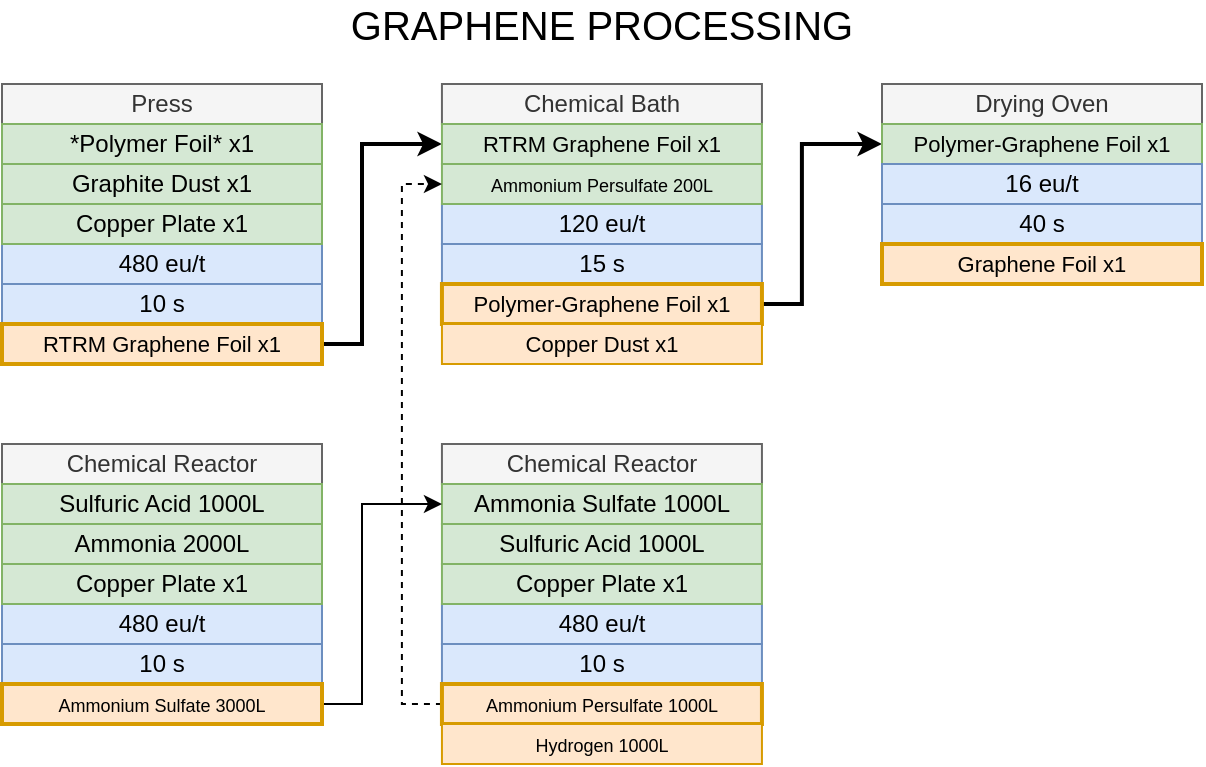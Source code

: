 <mxfile version="14.9.5" type="github">
  <diagram id="w5-J0piGMqYhjDj3E7p-" name="Страница 1">
    <mxGraphModel dx="813" dy="459" grid="1" gridSize="10" guides="1" tooltips="1" connect="1" arrows="1" fold="1" page="1" pageScale="1" pageWidth="827" pageHeight="1169" math="0" shadow="0">
      <root>
        <mxCell id="0" />
        <mxCell id="1" parent="0" />
        <mxCell id="8X1PiYoF59AKzcX1zDKP-1" value="Press" style="rounded=0;whiteSpace=wrap;html=1;shadow=0;glass=0;sketch=0;strokeWidth=1;fillColor=#f5f5f5;strokeColor=#666666;fontColor=#333333;" vertex="1" parent="1">
          <mxGeometry x="114" y="60" width="160" height="20" as="geometry" />
        </mxCell>
        <mxCell id="8X1PiYoF59AKzcX1zDKP-2" value="*Polymer Foil* x1" style="rounded=0;whiteSpace=wrap;html=1;shadow=0;glass=0;sketch=0;strokeWidth=1;fillColor=#d5e8d4;strokeColor=#82b366;" vertex="1" parent="1">
          <mxGeometry x="114" y="80" width="160" height="20" as="geometry" />
        </mxCell>
        <mxCell id="8X1PiYoF59AKzcX1zDKP-3" value="10 s" style="rounded=0;whiteSpace=wrap;html=1;shadow=0;glass=0;sketch=0;strokeWidth=1;fillColor=#dae8fc;strokeColor=#6c8ebf;" vertex="1" parent="1">
          <mxGeometry x="114" y="160" width="160" height="20" as="geometry" />
        </mxCell>
        <mxCell id="8X1PiYoF59AKzcX1zDKP-4" value="480 eu/t" style="rounded=0;whiteSpace=wrap;html=1;shadow=0;glass=0;sketch=0;strokeWidth=1;fillColor=#dae8fc;strokeColor=#6c8ebf;" vertex="1" parent="1">
          <mxGeometry x="114" y="140" width="160" height="20" as="geometry" />
        </mxCell>
        <mxCell id="8X1PiYoF59AKzcX1zDKP-30" style="edgeStyle=orthogonalEdgeStyle;rounded=0;orthogonalLoop=1;jettySize=auto;html=1;entryX=0;entryY=0.5;entryDx=0;entryDy=0;strokeWidth=2;" edge="1" parent="1" source="8X1PiYoF59AKzcX1zDKP-5" target="8X1PiYoF59AKzcX1zDKP-15">
          <mxGeometry relative="1" as="geometry">
            <Array as="points">
              <mxPoint x="294" y="190" />
              <mxPoint x="294" y="90" />
            </Array>
          </mxGeometry>
        </mxCell>
        <mxCell id="8X1PiYoF59AKzcX1zDKP-5" value="&lt;font style=&quot;font-size: 11px&quot;&gt;RTRM Graphene Foil x1&lt;/font&gt;" style="rounded=0;whiteSpace=wrap;html=1;shadow=0;glass=0;sketch=0;strokeWidth=2;fillColor=#ffe6cc;strokeColor=#d79b00;" vertex="1" parent="1">
          <mxGeometry x="114" y="180" width="160" height="20" as="geometry" />
        </mxCell>
        <mxCell id="8X1PiYoF59AKzcX1zDKP-11" value="Graphite Dust x1" style="rounded=0;whiteSpace=wrap;html=1;shadow=0;glass=0;sketch=0;strokeWidth=1;fillColor=#d5e8d4;strokeColor=#82b366;" vertex="1" parent="1">
          <mxGeometry x="114" y="100" width="160" height="20" as="geometry" />
        </mxCell>
        <mxCell id="8X1PiYoF59AKzcX1zDKP-12" value="Copper Plate x1" style="rounded=0;whiteSpace=wrap;html=1;shadow=0;glass=0;sketch=0;strokeWidth=1;fillColor=#d5e8d4;strokeColor=#82b366;" vertex="1" parent="1">
          <mxGeometry x="114" y="120" width="160" height="20" as="geometry" />
        </mxCell>
        <mxCell id="8X1PiYoF59AKzcX1zDKP-14" value="Chemical Bath" style="rounded=0;whiteSpace=wrap;html=1;shadow=0;glass=0;sketch=0;strokeWidth=1;fillColor=#f5f5f5;strokeColor=#666666;fontColor=#333333;" vertex="1" parent="1">
          <mxGeometry x="333.97" y="60" width="160" height="20" as="geometry" />
        </mxCell>
        <mxCell id="8X1PiYoF59AKzcX1zDKP-15" value="&lt;span style=&quot;font-size: 11px&quot;&gt;RTRM Graphene Foil x1&lt;/span&gt;" style="rounded=0;whiteSpace=wrap;html=1;shadow=0;glass=0;sketch=0;strokeWidth=1;fillColor=#d5e8d4;strokeColor=#82b366;" vertex="1" parent="1">
          <mxGeometry x="333.97" y="80" width="160" height="20" as="geometry" />
        </mxCell>
        <mxCell id="8X1PiYoF59AKzcX1zDKP-16" value="15 s" style="rounded=0;whiteSpace=wrap;html=1;shadow=0;glass=0;sketch=0;strokeWidth=1;fillColor=#dae8fc;strokeColor=#6c8ebf;" vertex="1" parent="1">
          <mxGeometry x="333.97" y="140" width="160" height="20" as="geometry" />
        </mxCell>
        <mxCell id="8X1PiYoF59AKzcX1zDKP-17" value="120 eu/t" style="rounded=0;whiteSpace=wrap;html=1;shadow=0;glass=0;sketch=0;strokeWidth=1;fillColor=#dae8fc;strokeColor=#6c8ebf;" vertex="1" parent="1">
          <mxGeometry x="333.97" y="120" width="160" height="20" as="geometry" />
        </mxCell>
        <mxCell id="8X1PiYoF59AKzcX1zDKP-31" style="edgeStyle=orthogonalEdgeStyle;rounded=0;orthogonalLoop=1;jettySize=auto;html=1;entryX=0;entryY=0.5;entryDx=0;entryDy=0;strokeWidth=2;" edge="1" parent="1" source="8X1PiYoF59AKzcX1zDKP-18" target="8X1PiYoF59AKzcX1zDKP-24">
          <mxGeometry relative="1" as="geometry">
            <Array as="points">
              <mxPoint x="513.97" y="170" />
              <mxPoint x="513.97" y="90" />
            </Array>
          </mxGeometry>
        </mxCell>
        <mxCell id="8X1PiYoF59AKzcX1zDKP-18" value="&lt;font style=&quot;font-size: 11px&quot;&gt;Polymer-Graphene Foil x1&lt;/font&gt;" style="rounded=0;whiteSpace=wrap;html=1;shadow=0;glass=0;sketch=0;strokeWidth=2;fillColor=#ffe6cc;strokeColor=#d79b00;" vertex="1" parent="1">
          <mxGeometry x="333.97" y="160" width="160" height="20" as="geometry" />
        </mxCell>
        <mxCell id="8X1PiYoF59AKzcX1zDKP-21" value="&lt;span style=&quot;font-size: 9px ; font-family: sans-serif ; text-align: left&quot;&gt;Ammonium Persulfate&lt;/span&gt;&lt;span style=&quot;font-size: 9px&quot;&gt;&amp;nbsp;200L&lt;/span&gt;" style="rounded=0;whiteSpace=wrap;html=1;shadow=0;glass=0;sketch=0;strokeWidth=1;fillColor=#d5e8d4;strokeColor=#82b366;" vertex="1" parent="1">
          <mxGeometry x="333.97" y="100" width="160" height="20" as="geometry" />
        </mxCell>
        <mxCell id="8X1PiYoF59AKzcX1zDKP-22" value="&lt;font style=&quot;font-size: 11px&quot;&gt;Copper Dust x1&lt;/font&gt;" style="rounded=0;whiteSpace=wrap;html=1;shadow=0;glass=0;sketch=0;strokeWidth=1;fillColor=#ffe6cc;strokeColor=#d79b00;" vertex="1" parent="1">
          <mxGeometry x="333.97" y="180" width="160" height="20" as="geometry" />
        </mxCell>
        <mxCell id="8X1PiYoF59AKzcX1zDKP-23" value="Drying Oven" style="rounded=0;whiteSpace=wrap;html=1;shadow=0;glass=0;sketch=0;strokeWidth=1;fillColor=#f5f5f5;strokeColor=#666666;fontColor=#333333;" vertex="1" parent="1">
          <mxGeometry x="554" y="60" width="160" height="20" as="geometry" />
        </mxCell>
        <mxCell id="8X1PiYoF59AKzcX1zDKP-24" value="&lt;span style=&quot;font-size: 11px&quot;&gt;Polymer-Graphene Foil x1&lt;/span&gt;" style="rounded=0;whiteSpace=wrap;html=1;shadow=0;glass=0;sketch=0;strokeWidth=1;fillColor=#d5e8d4;strokeColor=#82b366;" vertex="1" parent="1">
          <mxGeometry x="554" y="80" width="160" height="20" as="geometry" />
        </mxCell>
        <mxCell id="8X1PiYoF59AKzcX1zDKP-25" value="40 s" style="rounded=0;whiteSpace=wrap;html=1;shadow=0;glass=0;sketch=0;strokeWidth=1;fillColor=#dae8fc;strokeColor=#6c8ebf;" vertex="1" parent="1">
          <mxGeometry x="554" y="120" width="160" height="20" as="geometry" />
        </mxCell>
        <mxCell id="8X1PiYoF59AKzcX1zDKP-26" value="16 eu/t" style="rounded=0;whiteSpace=wrap;html=1;shadow=0;glass=0;sketch=0;strokeWidth=1;fillColor=#dae8fc;strokeColor=#6c8ebf;" vertex="1" parent="1">
          <mxGeometry x="554" y="100" width="160" height="20" as="geometry" />
        </mxCell>
        <mxCell id="8X1PiYoF59AKzcX1zDKP-27" value="&lt;font style=&quot;font-size: 11px&quot;&gt;Graphene Foil x1&lt;/font&gt;" style="rounded=0;whiteSpace=wrap;html=1;shadow=0;glass=0;sketch=0;strokeWidth=2;fillColor=#ffe6cc;strokeColor=#d79b00;" vertex="1" parent="1">
          <mxGeometry x="554" y="140" width="160" height="20" as="geometry" />
        </mxCell>
        <mxCell id="8X1PiYoF59AKzcX1zDKP-32" value="&lt;font style=&quot;font-size: 20px&quot;&gt;GRAPHENE PROCESSING&lt;/font&gt;" style="text;html=1;strokeColor=none;fillColor=none;align=center;verticalAlign=middle;whiteSpace=wrap;rounded=0;shadow=0;glass=0;sketch=0;" vertex="1" parent="1">
          <mxGeometry x="284" y="20" width="260" height="20" as="geometry" />
        </mxCell>
        <mxCell id="8X1PiYoF59AKzcX1zDKP-33" value="Chemical Reactor" style="rounded=0;whiteSpace=wrap;html=1;shadow=0;glass=0;sketch=0;strokeWidth=1;fillColor=#f5f5f5;strokeColor=#666666;fontColor=#333333;" vertex="1" parent="1">
          <mxGeometry x="333.97" y="240" width="160" height="20" as="geometry" />
        </mxCell>
        <mxCell id="8X1PiYoF59AKzcX1zDKP-34" value="Ammonia Sulfate 1000L" style="rounded=0;whiteSpace=wrap;html=1;shadow=0;glass=0;sketch=0;strokeWidth=1;fillColor=#d5e8d4;strokeColor=#82b366;" vertex="1" parent="1">
          <mxGeometry x="333.97" y="260" width="160" height="20" as="geometry" />
        </mxCell>
        <mxCell id="8X1PiYoF59AKzcX1zDKP-35" value="10 s" style="rounded=0;whiteSpace=wrap;html=1;shadow=0;glass=0;sketch=0;strokeWidth=1;fillColor=#dae8fc;strokeColor=#6c8ebf;" vertex="1" parent="1">
          <mxGeometry x="333.97" y="340" width="160" height="20" as="geometry" />
        </mxCell>
        <mxCell id="8X1PiYoF59AKzcX1zDKP-36" value="480 eu/t" style="rounded=0;whiteSpace=wrap;html=1;shadow=0;glass=0;sketch=0;strokeWidth=1;fillColor=#dae8fc;strokeColor=#6c8ebf;" vertex="1" parent="1">
          <mxGeometry x="333.97" y="320" width="160" height="20" as="geometry" />
        </mxCell>
        <mxCell id="8X1PiYoF59AKzcX1zDKP-51" style="edgeStyle=orthogonalEdgeStyle;rounded=0;orthogonalLoop=1;jettySize=auto;html=1;entryX=0;entryY=0.5;entryDx=0;entryDy=0;dashed=1;" edge="1" parent="1" source="8X1PiYoF59AKzcX1zDKP-37" target="8X1PiYoF59AKzcX1zDKP-21">
          <mxGeometry relative="1" as="geometry">
            <Array as="points">
              <mxPoint x="313.97" y="370" />
              <mxPoint x="313.97" y="110" />
            </Array>
          </mxGeometry>
        </mxCell>
        <mxCell id="8X1PiYoF59AKzcX1zDKP-37" value="&lt;span style=&quot;font-size: 9px ; font-family: sans-serif ; text-align: left&quot;&gt;Ammonium Persulfate&lt;/span&gt;&lt;span style=&quot;font-size: 9px&quot;&gt;&amp;nbsp;1000L&lt;/span&gt;" style="rounded=0;whiteSpace=wrap;html=1;shadow=0;glass=0;sketch=0;strokeWidth=2;fillColor=#ffe6cc;strokeColor=#d79b00;" vertex="1" parent="1">
          <mxGeometry x="333.97" y="360" width="160" height="20" as="geometry" />
        </mxCell>
        <mxCell id="8X1PiYoF59AKzcX1zDKP-38" value="Sulfuric Acid 1000L" style="rounded=0;whiteSpace=wrap;html=1;shadow=0;glass=0;sketch=0;strokeWidth=1;fillColor=#d5e8d4;strokeColor=#82b366;" vertex="1" parent="1">
          <mxGeometry x="333.97" y="280" width="160" height="20" as="geometry" />
        </mxCell>
        <mxCell id="8X1PiYoF59AKzcX1zDKP-39" value="Copper Plate x1" style="rounded=0;whiteSpace=wrap;html=1;shadow=0;glass=0;sketch=0;strokeWidth=1;fillColor=#d5e8d4;strokeColor=#82b366;" vertex="1" parent="1">
          <mxGeometry x="333.97" y="300" width="160" height="20" as="geometry" />
        </mxCell>
        <mxCell id="8X1PiYoF59AKzcX1zDKP-43" value="Chemical Reactor" style="rounded=0;whiteSpace=wrap;html=1;shadow=0;glass=0;sketch=0;strokeWidth=1;fillColor=#f5f5f5;strokeColor=#666666;fontColor=#333333;" vertex="1" parent="1">
          <mxGeometry x="114" y="240" width="160" height="20" as="geometry" />
        </mxCell>
        <mxCell id="8X1PiYoF59AKzcX1zDKP-44" value="Sulfuric Acid 1000L" style="rounded=0;whiteSpace=wrap;html=1;shadow=0;glass=0;sketch=0;strokeWidth=1;fillColor=#d5e8d4;strokeColor=#82b366;" vertex="1" parent="1">
          <mxGeometry x="114" y="260" width="160" height="20" as="geometry" />
        </mxCell>
        <mxCell id="8X1PiYoF59AKzcX1zDKP-45" value="10 s" style="rounded=0;whiteSpace=wrap;html=1;shadow=0;glass=0;sketch=0;strokeWidth=1;fillColor=#dae8fc;strokeColor=#6c8ebf;" vertex="1" parent="1">
          <mxGeometry x="114" y="340" width="160" height="20" as="geometry" />
        </mxCell>
        <mxCell id="8X1PiYoF59AKzcX1zDKP-46" value="480 eu/t" style="rounded=0;whiteSpace=wrap;html=1;shadow=0;glass=0;sketch=0;strokeWidth=1;fillColor=#dae8fc;strokeColor=#6c8ebf;" vertex="1" parent="1">
          <mxGeometry x="114" y="320" width="160" height="20" as="geometry" />
        </mxCell>
        <mxCell id="8X1PiYoF59AKzcX1zDKP-53" style="edgeStyle=orthogonalEdgeStyle;rounded=0;orthogonalLoop=1;jettySize=auto;html=1;entryX=0;entryY=0.5;entryDx=0;entryDy=0;" edge="1" parent="1" source="8X1PiYoF59AKzcX1zDKP-47" target="8X1PiYoF59AKzcX1zDKP-34">
          <mxGeometry relative="1" as="geometry">
            <Array as="points">
              <mxPoint x="294" y="370" />
              <mxPoint x="294" y="270" />
            </Array>
          </mxGeometry>
        </mxCell>
        <mxCell id="8X1PiYoF59AKzcX1zDKP-47" value="&lt;span style=&quot;font-size: 9px ; font-family: sans-serif ; text-align: left&quot;&gt;Ammonium Sulfate&lt;/span&gt;&lt;span style=&quot;font-size: 9px&quot;&gt;&amp;nbsp;3000L&lt;/span&gt;" style="rounded=0;whiteSpace=wrap;html=1;shadow=0;glass=0;sketch=0;strokeWidth=2;fillColor=#ffe6cc;strokeColor=#d79b00;" vertex="1" parent="1">
          <mxGeometry x="114" y="360" width="160" height="20" as="geometry" />
        </mxCell>
        <mxCell id="8X1PiYoF59AKzcX1zDKP-48" value="Ammonia 2000L" style="rounded=0;whiteSpace=wrap;html=1;shadow=0;glass=0;sketch=0;strokeWidth=1;fillColor=#d5e8d4;strokeColor=#82b366;" vertex="1" parent="1">
          <mxGeometry x="114" y="280" width="160" height="20" as="geometry" />
        </mxCell>
        <mxCell id="8X1PiYoF59AKzcX1zDKP-49" value="Copper Plate x1" style="rounded=0;whiteSpace=wrap;html=1;shadow=0;glass=0;sketch=0;strokeWidth=1;fillColor=#d5e8d4;strokeColor=#82b366;" vertex="1" parent="1">
          <mxGeometry x="114" y="300" width="160" height="20" as="geometry" />
        </mxCell>
        <mxCell id="8X1PiYoF59AKzcX1zDKP-52" value="&lt;div style=&quot;text-align: left&quot;&gt;&lt;span style=&quot;font-size: 9px&quot;&gt;&lt;font face=&quot;sans-serif&quot;&gt;Hydrogen&lt;/font&gt; 1000L&lt;/span&gt;&lt;/div&gt;" style="rounded=0;whiteSpace=wrap;html=1;shadow=0;glass=0;sketch=0;strokeWidth=1;fillColor=#ffe6cc;strokeColor=#d79b00;" vertex="1" parent="1">
          <mxGeometry x="333.97" y="380" width="160" height="20" as="geometry" />
        </mxCell>
      </root>
    </mxGraphModel>
  </diagram>
</mxfile>
